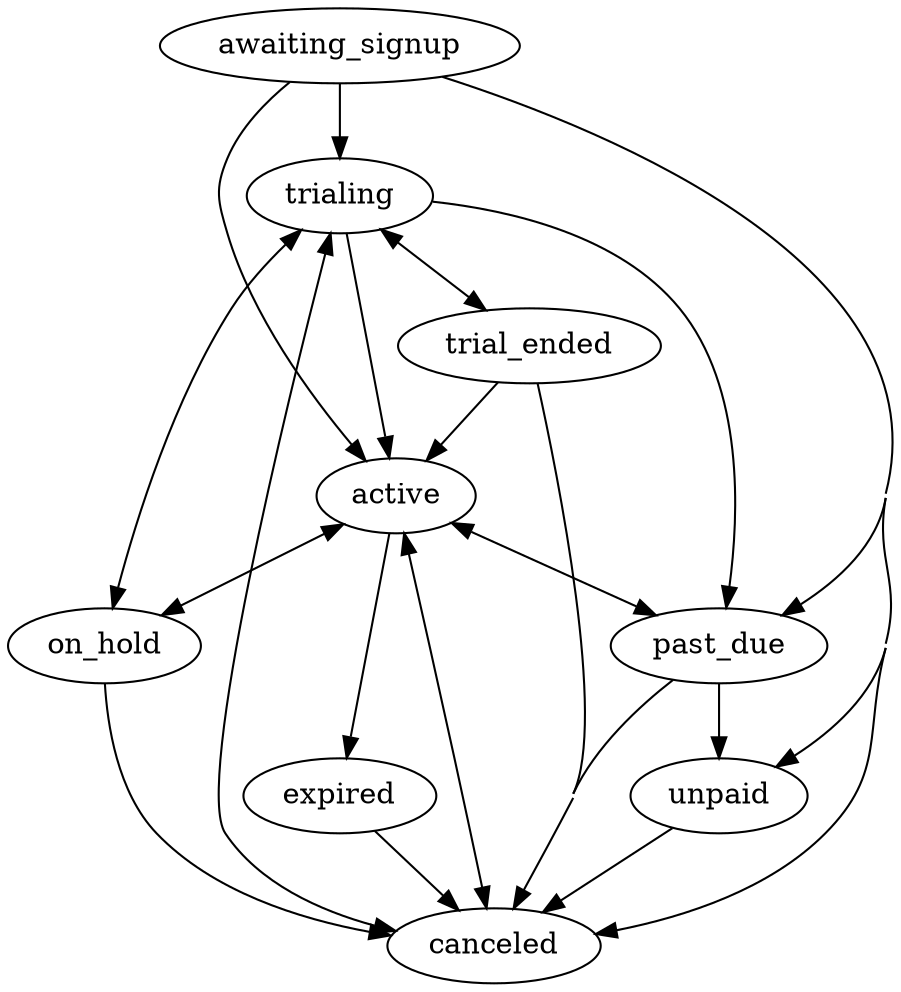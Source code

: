 digraph subscription_states {
 concentrate=true;
 trialing -> active;
 trialing -> trial_ended;
 trialing -> past_due;
 trialing -> canceled;
 trialing -> on_hold;
 trial_ended -> canceled;
 trial_ended -> active;
 trial_ended -> trialing;
 active -> canceled;
 active -> past_due;
 active -> expired;
 active -> on_hold
 past_due -> unpaid;
 past_due -> active;
 past_due -> canceled;
 unpaid -> canceled;
 expired -> canceled;
 canceled -> active;
 canceled -> trialing;
 on_hold -> active;
 on_hold -> canceled;
 on_hold -> trialing;
 awaiting_signup -> active;
 awaiting_signup -> trialing;
 awaiting_signup -> canceled;
 awaiting_signup -> unpaid;
 awaiting_signup -> past_due;
}

